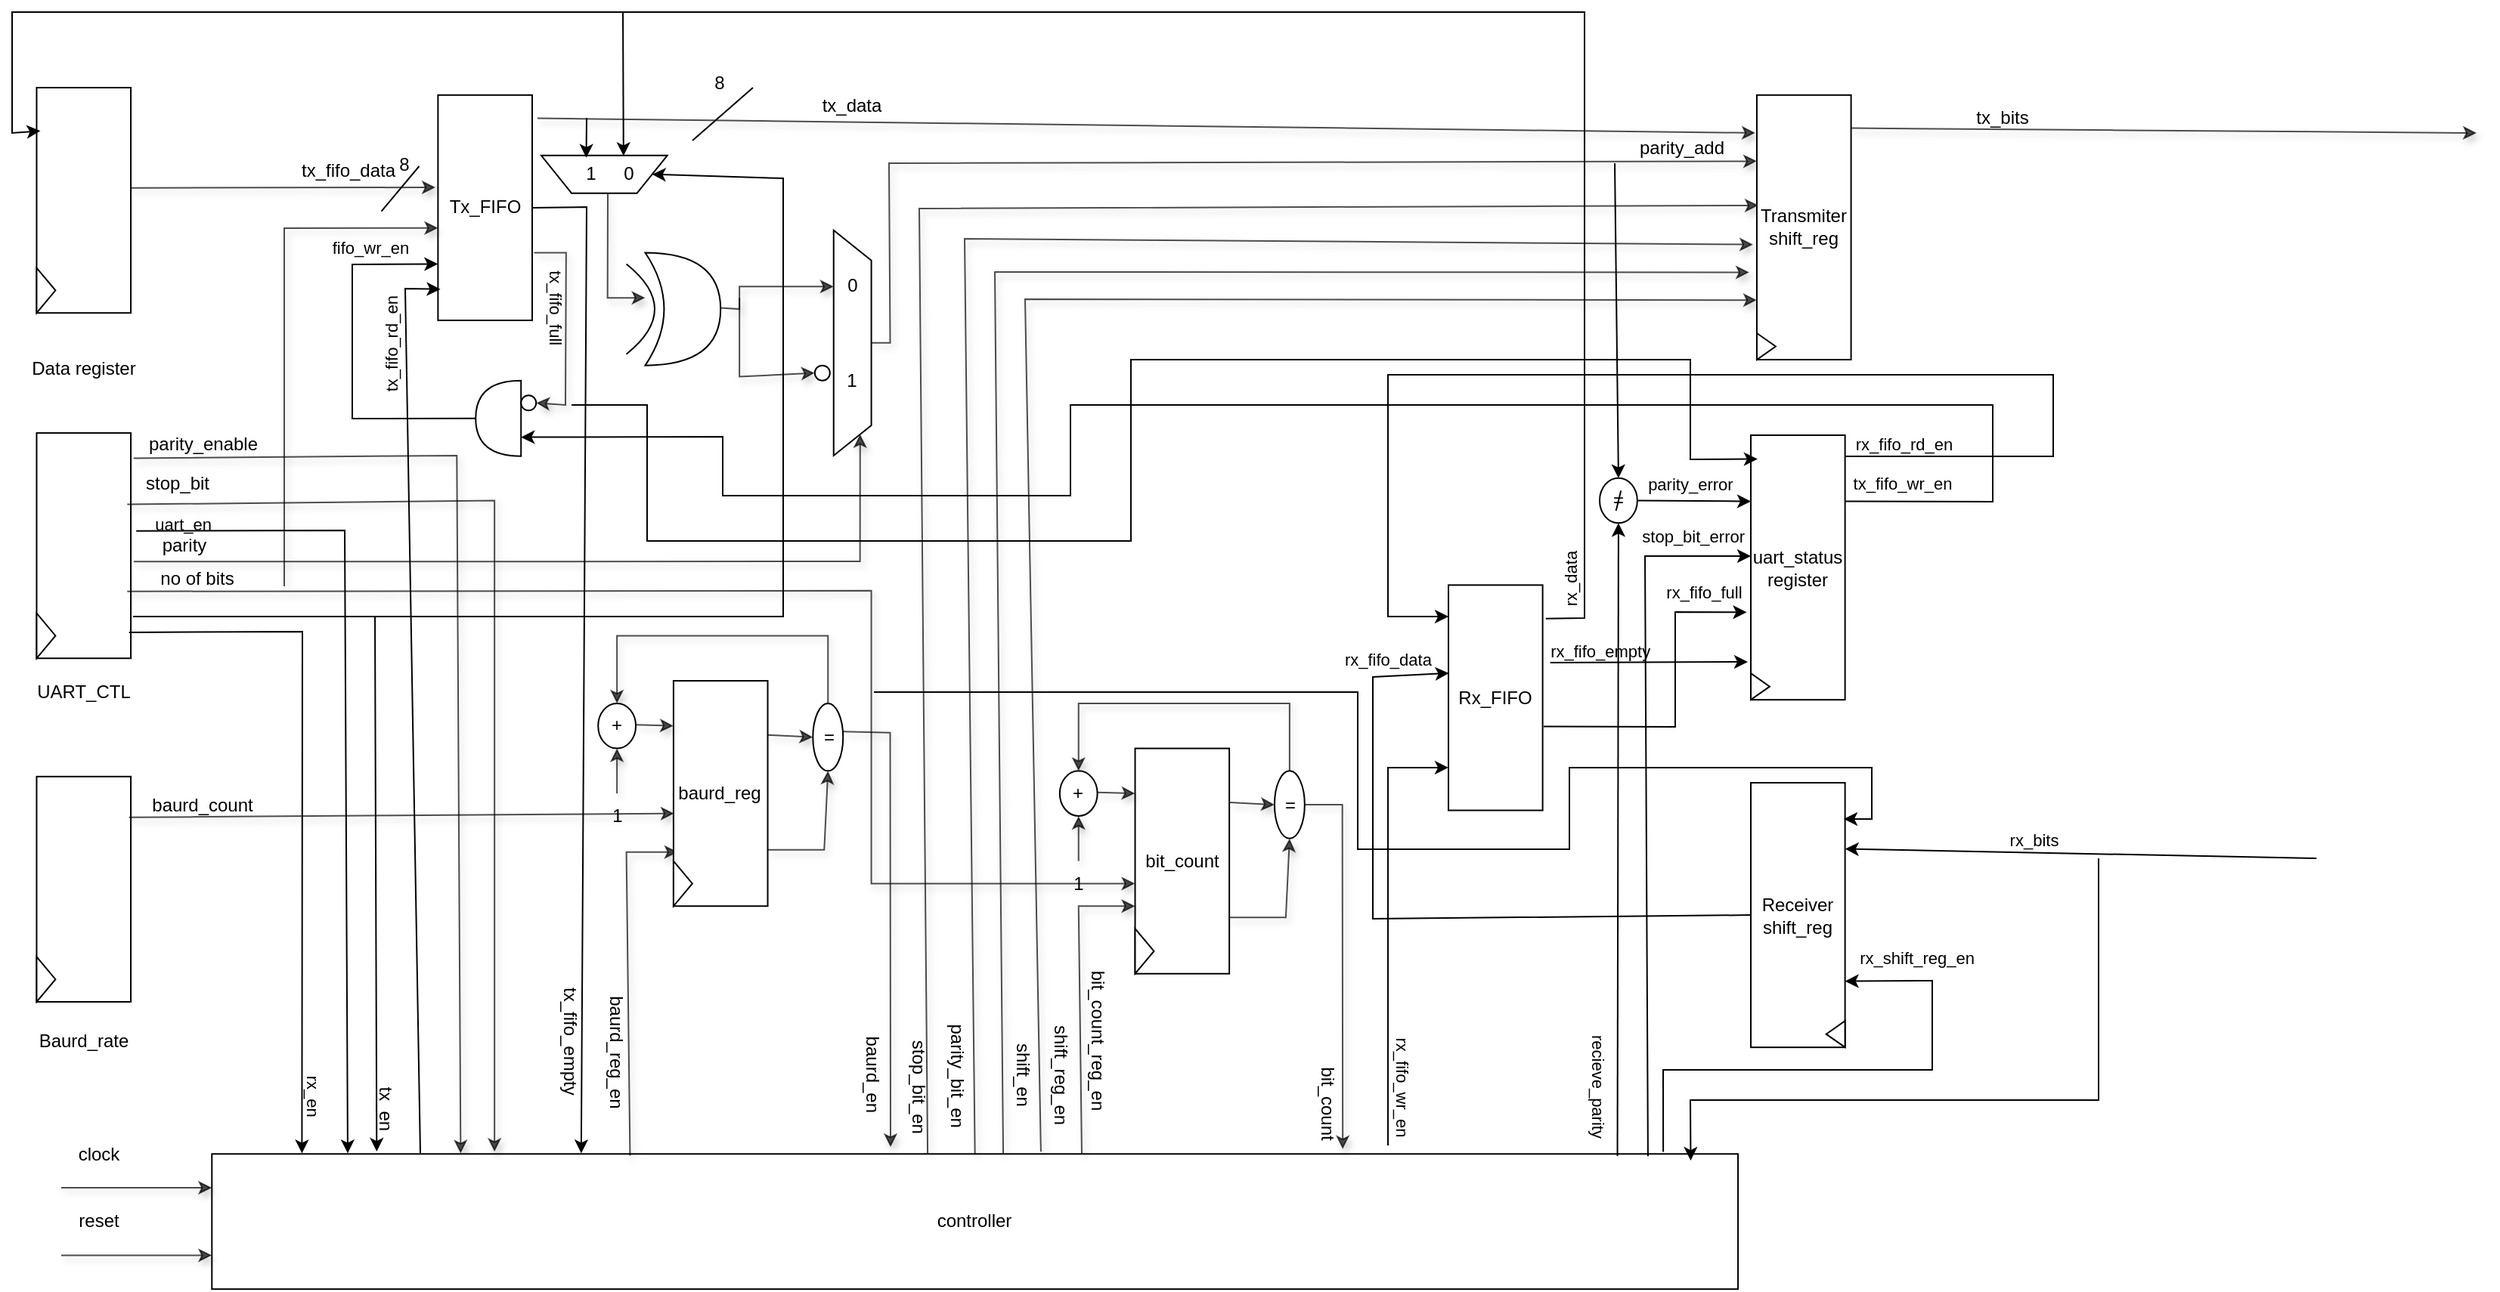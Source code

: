 <mxfile version="26.1.1">
  <diagram name="Page-1" id="SigXpB9CkeuJQZpBByPk">
    <mxGraphModel dx="587" dy="355" grid="1" gridSize="10" guides="1" tooltips="1" connect="1" arrows="1" fold="1" page="1" pageScale="1" pageWidth="850" pageHeight="1100" math="0" shadow="0">
      <root>
        <mxCell id="0" />
        <mxCell id="1" parent="0" />
        <mxCell id="o6b-7TuuPEHLtJqzvapH-3" value="" style="rounded=0;whiteSpace=wrap;html=1;direction=south;container=0;" vertex="1" parent="1">
          <mxGeometry x="26.232" y="318.545" width="62.307" height="149.091" as="geometry" />
        </mxCell>
        <mxCell id="o6b-7TuuPEHLtJqzvapH-4" value="" style="triangle;whiteSpace=wrap;html=1;container=0;" vertex="1" parent="1">
          <mxGeometry x="26.232" y="437.818" width="12.461" height="29.818" as="geometry" />
        </mxCell>
        <mxCell id="o6b-7TuuPEHLtJqzvapH-5" value="" style="rounded=0;whiteSpace=wrap;html=1;direction=south;container=0;" vertex="1" parent="1">
          <mxGeometry x="26.232" y="545.911" width="62.307" height="149.091" as="geometry" />
        </mxCell>
        <mxCell id="o6b-7TuuPEHLtJqzvapH-6" value="" style="triangle;whiteSpace=wrap;html=1;container=0;" vertex="1" parent="1">
          <mxGeometry x="26.232" y="665.184" width="12.461" height="29.818" as="geometry" />
        </mxCell>
        <mxCell id="o6b-7TuuPEHLtJqzvapH-7" value="Tx_FIFO" style="rounded=0;whiteSpace=wrap;html=1;direction=south;container=0;" vertex="1" parent="1">
          <mxGeometry x="291.687" y="94.909" width="62.307" height="149.091" as="geometry" />
        </mxCell>
        <mxCell id="o6b-7TuuPEHLtJqzvapH-9" value="" style="endArrow=classic;html=1;rounded=0;strokeWidth=1;startSize=6;opacity=70;jumpSize=1;strokeColor=default;shadow=1;exitX=0.445;exitY=0;exitDx=0;exitDy=0;exitPerimeter=0;" edge="1" parent="1" source="o6b-7TuuPEHLtJqzvapH-1">
          <mxGeometry width="50" height="50" relative="1" as="geometry">
            <mxPoint x="204.458" y="161.637" as="sourcePoint" />
            <mxPoint x="290" y="156" as="targetPoint" />
          </mxGeometry>
        </mxCell>
        <mxCell id="o6b-7TuuPEHLtJqzvapH-13" value="UART_CTL" style="text;html=1;align=center;verticalAlign=middle;whiteSpace=wrap;rounded=0;container=0;" vertex="1" parent="1">
          <mxGeometry x="20.001" y="467.641" width="74.768" height="44.727" as="geometry" />
        </mxCell>
        <mxCell id="o6b-7TuuPEHLtJqzvapH-14" value="Baurd_rate" style="text;html=1;align=center;verticalAlign=middle;whiteSpace=wrap;rounded=0;container=0;" vertex="1" parent="1">
          <mxGeometry x="20.0" y="698.731" width="74.768" height="44.727" as="geometry" />
        </mxCell>
        <mxCell id="o6b-7TuuPEHLtJqzvapH-15" value="" style="endArrow=classic;html=1;rounded=0;strokeWidth=1;startSize=6;opacity=70;jumpSize=1;strokeColor=default;shadow=1;exitX=0.112;exitY=-0.03;exitDx=0;exitDy=0;exitPerimeter=0;entryX=0.163;entryY=-0.004;entryDx=0;entryDy=0;entryPerimeter=0;" edge="1" parent="1" source="o6b-7TuuPEHLtJqzvapH-3" target="o6b-7TuuPEHLtJqzvapH-36">
          <mxGeometry width="50" height="50" relative="1" as="geometry">
            <mxPoint x="205.704" y="348.364" as="sourcePoint" />
            <mxPoint x="248.073" y="791.164" as="targetPoint" />
            <Array as="points">
              <mxPoint x="304.149" y="333.455" />
            </Array>
          </mxGeometry>
        </mxCell>
        <mxCell id="o6b-7TuuPEHLtJqzvapH-16" value="parity_enable" style="text;html=1;align=center;verticalAlign=middle;whiteSpace=wrap;rounded=0;container=0;" vertex="1" parent="1">
          <mxGeometry x="98.54" y="303.636" width="74.768" height="44.727" as="geometry" />
        </mxCell>
        <mxCell id="o6b-7TuuPEHLtJqzvapH-17" value="" style="endArrow=classic;html=1;rounded=0;strokeWidth=1;startSize=6;opacity=70;jumpSize=1;strokeColor=default;shadow=1;exitX=0.103;exitY=-0.056;exitDx=0;exitDy=0;exitPerimeter=0;" edge="1" parent="1" source="o6b-7TuuPEHLtJqzvapH-7">
          <mxGeometry width="50" height="50" relative="1" as="geometry">
            <mxPoint x="403.839" y="109.818" as="sourcePoint" />
            <mxPoint x="1163" y="120" as="targetPoint" />
          </mxGeometry>
        </mxCell>
        <mxCell id="o6b-7TuuPEHLtJqzvapH-18" value="" style="endArrow=classic;html=1;rounded=0;strokeWidth=1;startSize=6;opacity=70;jumpSize=1;strokeColor=default;shadow=1;" edge="1" parent="1">
          <mxGeometry width="50" height="50" relative="1" as="geometry">
            <mxPoint x="404" y="160" as="sourcePoint" />
            <mxPoint x="428.762" y="229.091" as="targetPoint" />
            <Array as="points">
              <mxPoint x="403.839" y="229.091" />
            </Array>
          </mxGeometry>
        </mxCell>
        <mxCell id="o6b-7TuuPEHLtJqzvapH-19" value="" style="endArrow=classic;html=1;rounded=0;strokeWidth=1;startSize=6;opacity=70;jumpSize=1;strokeColor=default;shadow=1;entryX=0.25;entryY=1;entryDx=0;entryDy=0;" edge="1" parent="1" target="o6b-7TuuPEHLtJqzvapH-10">
          <mxGeometry width="50" height="50" relative="1" as="geometry">
            <mxPoint x="578.297" y="258.909" as="sourcePoint" />
            <mxPoint x="1162.732" y="169.455" as="targetPoint" />
            <Array as="points">
              <mxPoint x="590.759" y="258.909" />
              <mxPoint x="590" y="140" />
            </Array>
          </mxGeometry>
        </mxCell>
        <mxCell id="o6b-7TuuPEHLtJqzvapH-20" value="" style="endArrow=classic;html=1;rounded=0;strokeWidth=1;startSize=6;opacity=70;jumpSize=1;strokeColor=default;shadow=1;entryX=1;entryY=0.25;entryDx=0;entryDy=0;exitX=0.571;exitY=-0.03;exitDx=0;exitDy=0;exitPerimeter=0;" edge="1" parent="1" source="o6b-7TuuPEHLtJqzvapH-3" target="o6b-7TuuPEHLtJqzvapH-98">
          <mxGeometry width="50" height="50" relative="1" as="geometry">
            <mxPoint x="204.458" y="378.182" as="sourcePoint" />
            <mxPoint x="241.842" y="378.182" as="targetPoint" />
            <Array as="points">
              <mxPoint x="570.82" y="403.527" />
            </Array>
          </mxGeometry>
        </mxCell>
        <mxCell id="o6b-7TuuPEHLtJqzvapH-35" value="" style="endArrow=classic;html=1;rounded=0;strokeWidth=1;startSize=6;opacity=70;jumpSize=1;strokeColor=default;shadow=1;entryX=0.42;entryY=-0.051;entryDx=0;entryDy=0;entryPerimeter=0;exitX=1;exitY=0.25;exitDx=0;exitDy=0;" edge="1" parent="1" source="o6b-7TuuPEHLtJqzvapH-27">
          <mxGeometry width="50" height="50" relative="1" as="geometry">
            <mxPoint x="590.759" y="519.818" as="sourcePoint" />
            <mxPoint x="591.008" y="791.074" as="targetPoint" />
            <Array as="points">
              <mxPoint x="590.759" y="516.836" />
            </Array>
          </mxGeometry>
        </mxCell>
        <mxCell id="o6b-7TuuPEHLtJqzvapH-36" value="" style="rounded=0;whiteSpace=wrap;html=1;container=0;" vertex="1" parent="1">
          <mxGeometry x="142.152" y="795.636" width="1009.365" height="89.455" as="geometry" />
        </mxCell>
        <UserObject label="controller" id="o6b-7TuuPEHLtJqzvapH-37">
          <mxCell style="text;html=1;align=center;verticalAlign=middle;whiteSpace=wrap;rounded=0;container=0;" vertex="1" parent="1">
            <mxGeometry x="609.45" y="818" width="74.768" height="44.727" as="geometry" />
          </mxCell>
        </UserObject>
        <mxCell id="o6b-7TuuPEHLtJqzvapH-53" value="" style="endArrow=classic;html=1;rounded=0;strokeWidth=1;startSize=6;opacity=70;jumpSize=1;strokeColor=default;shadow=1;exitX=0.703;exitY=0.038;exitDx=0;exitDy=0;exitPerimeter=0;" edge="1" parent="1" source="o6b-7TuuPEHLtJqzvapH-3">
          <mxGeometry width="50" height="50" relative="1" as="geometry">
            <mxPoint x="204.458" y="422.909" as="sourcePoint" />
            <mxPoint x="752.755" y="616.727" as="targetPoint" />
            <Array as="points">
              <mxPoint x="578.297" y="422.909" />
              <mxPoint x="578.297" y="616.727" />
              <mxPoint x="628.142" y="616.727" />
            </Array>
          </mxGeometry>
        </mxCell>
        <mxCell id="o6b-7TuuPEHLtJqzvapH-54" value="no of bits" style="text;html=1;align=center;verticalAlign=middle;whiteSpace=wrap;rounded=0;container=0;" vertex="1" parent="1">
          <mxGeometry x="94.768" y="408" width="74.768" height="14.909" as="geometry" />
        </mxCell>
        <mxCell id="o6b-7TuuPEHLtJqzvapH-55" value="" style="endArrow=classic;html=1;rounded=0;strokeWidth=1;startSize=6;opacity=70;jumpSize=1;strokeColor=default;shadow=1;entryX=0.741;entryY=-0.036;entryDx=0;entryDy=0;entryPerimeter=0;" edge="1" parent="1" target="o6b-7TuuPEHLtJqzvapH-36">
          <mxGeometry width="50" height="50" relative="1" as="geometry">
            <mxPoint x="864.907" y="564.545" as="sourcePoint" />
            <mxPoint x="902.291" y="564.545" as="targetPoint" />
            <Array as="points">
              <mxPoint x="889.83" y="564.545" />
            </Array>
          </mxGeometry>
        </mxCell>
        <mxCell id="o6b-7TuuPEHLtJqzvapH-56" value="" style="endArrow=classic;html=1;rounded=0;strokeWidth=1;startSize=6;opacity=70;jumpSize=1;strokeColor=default;shadow=1;entryX=0.775;entryY=1;entryDx=0;entryDy=0;entryPerimeter=0;" edge="1" parent="1" target="o6b-7TuuPEHLtJqzvapH-10">
          <mxGeometry width="50" height="50" relative="1" as="geometry">
            <mxPoint x="690.449" y="794.145" as="sourcePoint" />
            <mxPoint x="565.836" y="467.636" as="targetPoint" />
            <Array as="points">
              <mxPoint x="680" y="230" />
            </Array>
          </mxGeometry>
        </mxCell>
        <mxCell id="o6b-7TuuPEHLtJqzvapH-57" value="" style="endArrow=classic;html=1;rounded=0;strokeWidth=1;startSize=6;opacity=70;jumpSize=1;strokeColor=default;shadow=1;entryX=0.67;entryY=1.08;entryDx=0;entryDy=0;entryPerimeter=0;" edge="1" parent="1" target="o6b-7TuuPEHLtJqzvapH-10">
          <mxGeometry width="50" height="50" relative="1" as="geometry">
            <mxPoint x="665.526" y="795.636" as="sourcePoint" />
            <mxPoint x="1023.166" y="285.745" as="targetPoint" />
            <Array as="points">
              <mxPoint x="660" y="212" />
            </Array>
          </mxGeometry>
        </mxCell>
        <mxCell id="o6b-7TuuPEHLtJqzvapH-58" value="" style="endArrow=classic;html=1;rounded=0;strokeWidth=1;startSize=6;opacity=70;jumpSize=1;strokeColor=default;shadow=1;entryX=1;entryY=0.5;entryDx=0;entryDy=0;" edge="1" parent="1" target="o6b-7TuuPEHLtJqzvapH-132">
          <mxGeometry width="50" height="50" relative="1" as="geometry">
            <mxPoint x="355.24" y="199.273" as="sourcePoint" />
            <mxPoint x="653.065" y="795.636" as="targetPoint" />
            <Array as="points">
              <mxPoint x="376.424" y="199.273" />
              <mxPoint x="376" y="300" />
            </Array>
          </mxGeometry>
        </mxCell>
        <mxCell id="o6b-7TuuPEHLtJqzvapH-149" value="tx_fifo_full" style="edgeLabel;align=center;verticalAlign=middle;resizable=0;points=[];rotation=90;labelBackgroundColor=none;" vertex="1" connectable="0" parent="o6b-7TuuPEHLtJqzvapH-58">
          <mxGeometry x="0.224" y="2" relative="1" as="geometry">
            <mxPoint x="-8" y="-29" as="offset" />
          </mxGeometry>
        </mxCell>
        <mxCell id="o6b-7TuuPEHLtJqzvapH-59" value="" style="endArrow=classic;html=1;rounded=0;strokeWidth=1;startSize=6;opacity=70;jumpSize=1;strokeColor=default;shadow=1;exitX=0.125;exitY=0;exitDx=0;exitDy=0;exitPerimeter=0;" edge="1" parent="1" source="o6b-7TuuPEHLtJqzvapH-10">
          <mxGeometry width="50" height="50" relative="1" as="geometry">
            <mxPoint x="1089.211" y="124.727" as="sourcePoint" />
            <mxPoint x="1640" y="120" as="targetPoint" />
          </mxGeometry>
        </mxCell>
        <mxCell id="o6b-7TuuPEHLtJqzvapH-63" value="baurd_reg_en" style="text;html=1;align=center;verticalAlign=middle;whiteSpace=wrap;rounded=0;rotation=90;container=0;" vertex="1" parent="1">
          <mxGeometry x="353.994" y="706.182" width="112.152" height="44.727" as="geometry" />
        </mxCell>
        <mxCell id="o6b-7TuuPEHLtJqzvapH-64" value="baurd_count" style="text;html=1;align=center;verticalAlign=middle;whiteSpace=wrap;rounded=0;container=0;" vertex="1" parent="1">
          <mxGeometry x="104.77" y="557.091" width="62.307" height="14.909" as="geometry" />
        </mxCell>
        <mxCell id="o6b-7TuuPEHLtJqzvapH-65" value="baurd_en" style="text;html=1;align=center;verticalAlign=middle;whiteSpace=wrap;rounded=0;rotation=90;container=0;" vertex="1" parent="1">
          <mxGeometry x="528.452" y="721.091" width="99.69" height="44.727" as="geometry" />
        </mxCell>
        <mxCell id="o6b-7TuuPEHLtJqzvapH-67" value="tx_fifo_empty" style="text;html=1;align=center;verticalAlign=middle;whiteSpace=wrap;rounded=0;rotation=90;container=0;" vertex="1" parent="1">
          <mxGeometry x="329.07" y="698.737" width="99.69" height="44.727" as="geometry" />
        </mxCell>
        <mxCell id="o6b-7TuuPEHLtJqzvapH-68" value="shift_en" style="text;html=1;align=center;verticalAlign=middle;whiteSpace=wrap;rounded=0;rotation=90;container=0;" vertex="1" parent="1">
          <mxGeometry x="628.142" y="721.091" width="99.69" height="44.727" as="geometry" />
        </mxCell>
        <mxCell id="o6b-7TuuPEHLtJqzvapH-69" value="" style="endArrow=classic;html=1;rounded=0;strokeWidth=1;startSize=6;opacity=70;jumpSize=1;strokeColor=default;shadow=1;entryX=0.589;entryY=0.992;entryDx=0;entryDy=0;entryPerimeter=0;exitX=0.181;exitY=0.019;exitDx=0;exitDy=0;exitPerimeter=0;" edge="1" parent="1" target="o6b-7TuuPEHLtJqzvapH-22" source="o6b-7TuuPEHLtJqzvapH-5">
          <mxGeometry width="50" height="50" relative="1" as="geometry">
            <mxPoint x="206.95" y="572" as="sourcePoint" />
            <mxPoint x="341.533" y="572" as="targetPoint" />
          </mxGeometry>
        </mxCell>
        <mxCell id="o6b-7TuuPEHLtJqzvapH-70" value="shift_reg_en" style="text;html=1;align=center;verticalAlign=middle;whiteSpace=wrap;rounded=0;rotation=90;container=0;" vertex="1" parent="1">
          <mxGeometry x="653.065" y="721.091" width="99.69" height="44.727" as="geometry" />
        </mxCell>
        <mxCell id="o6b-7TuuPEHLtJqzvapH-71" value="bit_count_reg_en" style="text;html=1;align=center;verticalAlign=middle;whiteSpace=wrap;rounded=0;rotation=90;container=0;" vertex="1" parent="1">
          <mxGeometry x="684.218" y="698.727" width="87.229" height="44.727" as="geometry" />
        </mxCell>
        <mxCell id="o6b-7TuuPEHLtJqzvapH-72" value="bit_count" style="text;html=1;align=center;verticalAlign=middle;whiteSpace=wrap;rounded=0;rotation=90;container=0;" vertex="1" parent="1">
          <mxGeometry x="829.996" y="740.002" width="99.69" height="44.727" as="geometry" />
        </mxCell>
        <mxCell id="o6b-7TuuPEHLtJqzvapH-74" value="" style="endArrow=classic;html=1;rounded=0;strokeWidth=1;startSize=6;opacity=70;jumpSize=1;strokeColor=default;shadow=1;" edge="1" parent="1">
          <mxGeometry width="50" height="50" relative="1" as="geometry">
            <mxPoint x="42.461" y="818" as="sourcePoint" />
            <mxPoint x="142.152" y="818" as="targetPoint" />
          </mxGeometry>
        </mxCell>
        <mxCell id="o6b-7TuuPEHLtJqzvapH-75" value="clock" style="text;html=1;align=center;verticalAlign=middle;whiteSpace=wrap;rounded=0;container=0;" vertex="1" parent="1">
          <mxGeometry x="30" y="773.273" width="74.768" height="44.727" as="geometry" />
        </mxCell>
        <mxCell id="o6b-7TuuPEHLtJqzvapH-76" value="" style="endArrow=classic;html=1;rounded=0;strokeWidth=1;startSize=6;opacity=70;jumpSize=1;strokeColor=default;shadow=1;" edge="1" parent="1">
          <mxGeometry width="50" height="50" relative="1" as="geometry">
            <mxPoint x="42.461" y="862.727" as="sourcePoint" />
            <mxPoint x="142.152" y="862.727" as="targetPoint" />
          </mxGeometry>
        </mxCell>
        <mxCell id="o6b-7TuuPEHLtJqzvapH-77" value="reset" style="text;html=1;align=center;verticalAlign=middle;whiteSpace=wrap;rounded=0;container=0;" vertex="1" parent="1">
          <mxGeometry x="30" y="818" width="74.768" height="44.727" as="geometry" />
        </mxCell>
        <mxCell id="o6b-7TuuPEHLtJqzvapH-78" value="parity_add" style="text;html=1;align=center;verticalAlign=middle;whiteSpace=wrap;rounded=0;container=0;" vertex="1" parent="1">
          <mxGeometry x="1076.75" y="117.28" width="74.77" height="24.72" as="geometry" />
        </mxCell>
        <mxCell id="o6b-7TuuPEHLtJqzvapH-79" value="" style="endArrow=none;html=1;rounded=0;" edge="1" parent="1">
          <mxGeometry width="50" height="50" relative="1" as="geometry">
            <mxPoint x="460" y="125" as="sourcePoint" />
            <mxPoint x="500" y="90" as="targetPoint" />
          </mxGeometry>
        </mxCell>
        <mxCell id="o6b-7TuuPEHLtJqzvapH-80" value="8" style="text;html=1;align=center;verticalAlign=middle;whiteSpace=wrap;rounded=0;container=0;" vertex="1" parent="1">
          <mxGeometry x="472.376" y="80" width="12.461" height="14.909" as="geometry" />
        </mxCell>
        <mxCell id="o6b-7TuuPEHLtJqzvapH-81" value="tx_data" style="text;html=1;align=center;verticalAlign=middle;whiteSpace=wrap;rounded=0;container=0;" vertex="1" parent="1">
          <mxGeometry x="528.452" y="80" width="74.768" height="44.727" as="geometry" />
        </mxCell>
        <mxCell id="o6b-7TuuPEHLtJqzvapH-82" value="tx_fifo_data" style="text;html=1;align=center;verticalAlign=middle;whiteSpace=wrap;rounded=0;container=0;" vertex="1" parent="1">
          <mxGeometry x="214.428" y="129.999" width="37.384" height="29.818" as="geometry" />
        </mxCell>
        <mxCell id="o6b-7TuuPEHLtJqzvapH-83" value="" style="endArrow=none;html=1;rounded=0;" edge="1" parent="1">
          <mxGeometry width="50" height="50" relative="1" as="geometry">
            <mxPoint x="254.302" y="171.816" as="sourcePoint" />
            <mxPoint x="279.225" y="141.998" as="targetPoint" />
          </mxGeometry>
        </mxCell>
        <mxCell id="o6b-7TuuPEHLtJqzvapH-84" value="8" style="text;html=1;align=center;verticalAlign=middle;whiteSpace=wrap;rounded=0;container=0;" vertex="1" parent="1">
          <mxGeometry x="260.03" y="124.73" width="19.2" height="32.54" as="geometry" />
        </mxCell>
        <mxCell id="o6b-7TuuPEHLtJqzvapH-85" value="tx_bits" style="text;html=1;align=center;verticalAlign=middle;whiteSpace=wrap;rounded=0;container=0;" vertex="1" parent="1">
          <mxGeometry x="1288.591" y="102.368" width="74.768" height="14.909" as="geometry" />
        </mxCell>
        <mxCell id="o6b-7TuuPEHLtJqzvapH-87" value="parity" style="text;html=1;align=center;verticalAlign=middle;whiteSpace=wrap;rounded=0;container=0;" vertex="1" parent="1">
          <mxGeometry x="98.536" y="385.636" width="49.845" height="14.909" as="geometry" />
        </mxCell>
        <mxCell id="o6b-7TuuPEHLtJqzvapH-88" value="" style="endArrow=classic;html=1;rounded=0;strokeWidth=1;startSize=6;opacity=70;jumpSize=1;strokeColor=default;shadow=1;exitX=0.274;exitY=0.012;exitDx=0;exitDy=0;exitPerimeter=0;entryX=0.233;entryY=-0.198;entryDx=0;entryDy=0;entryPerimeter=0;" edge="1" parent="1" source="o6b-7TuuPEHLtJqzvapH-36" target="o6b-7TuuPEHLtJqzvapH-23">
          <mxGeometry width="50" height="50" relative="1" as="geometry">
            <mxPoint x="410.07" y="592.873" as="sourcePoint" />
            <mxPoint x="447.454" y="592.873" as="targetPoint" />
            <Array as="points">
              <mxPoint x="416.3" y="595.855" />
            </Array>
          </mxGeometry>
        </mxCell>
        <mxCell id="o6b-7TuuPEHLtJqzvapH-89" value="" style="endArrow=classic;html=1;rounded=0;strokeWidth=1;startSize=6;opacity=70;jumpSize=1;strokeColor=default;shadow=1;exitX=0.317;exitY=0.038;exitDx=0;exitDy=0;exitPerimeter=0;" edge="1" parent="1" source="o6b-7TuuPEHLtJqzvapH-3">
          <mxGeometry width="50" height="50" relative="1" as="geometry">
            <mxPoint x="204.458" y="363.273" as="sourcePoint" />
            <mxPoint x="329.071" y="794.145" as="targetPoint" />
            <Array as="points">
              <mxPoint x="329.071" y="363.273" />
            </Array>
          </mxGeometry>
        </mxCell>
        <mxCell id="o6b-7TuuPEHLtJqzvapH-90" value="stop_bit" style="text;html=1;align=center;verticalAlign=middle;whiteSpace=wrap;rounded=0;container=0;" vertex="1" parent="1">
          <mxGeometry x="98.54" y="333.45" width="41.46" height="36.55" as="geometry" />
        </mxCell>
        <mxCell id="o6b-7TuuPEHLtJqzvapH-102" value="" style="endArrow=classic;html=1;rounded=0;strokeWidth=1;startSize=6;opacity=70;jumpSize=1;strokeColor=default;shadow=1;" edge="1" parent="1">
          <mxGeometry width="50" height="50" relative="1" as="geometry">
            <mxPoint x="190" y="420" as="sourcePoint" />
            <mxPoint x="291.687" y="182.873" as="targetPoint" />
            <Array as="points">
              <mxPoint x="190" y="183" />
            </Array>
          </mxGeometry>
        </mxCell>
        <mxCell id="o6b-7TuuPEHLtJqzvapH-103" value="" style="endArrow=classic;html=1;rounded=0;strokeWidth=1;startSize=6;opacity=70;jumpSize=1;strokeColor=default;shadow=1;exitX=0.5;exitY=0;exitDx=0;exitDy=0;entryX=0.565;entryY=1.04;entryDx=0;entryDy=0;entryPerimeter=0;" edge="1" parent="1" source="o6b-7TuuPEHLtJqzvapH-36" target="o6b-7TuuPEHLtJqzvapH-10">
          <mxGeometry width="50" height="50" relative="1" as="geometry">
            <mxPoint x="690.449" y="199.273" as="sourcePoint" />
            <mxPoint x="727.833" y="232.073" as="targetPoint" />
            <Array as="points">
              <mxPoint x="640" y="190" />
            </Array>
          </mxGeometry>
        </mxCell>
        <mxCell id="o6b-7TuuPEHLtJqzvapH-104" value="" style="endArrow=classic;html=1;rounded=0;strokeWidth=1;startSize=6;opacity=70;jumpSize=1;strokeColor=default;shadow=1;exitX=0.469;exitY=-0.004;exitDx=0;exitDy=0;exitPerimeter=0;entryX=0.417;entryY=0.984;entryDx=0;entryDy=0;entryPerimeter=0;" edge="1" parent="1" source="o6b-7TuuPEHLtJqzvapH-36" target="o6b-7TuuPEHLtJqzvapH-10">
          <mxGeometry width="50" height="50" relative="1" as="geometry">
            <mxPoint x="690.449" y="199.273" as="sourcePoint" />
            <mxPoint x="1024.412" y="229.091" as="targetPoint" />
            <Array as="points">
              <mxPoint x="610" y="170" />
            </Array>
          </mxGeometry>
        </mxCell>
        <mxCell id="o6b-7TuuPEHLtJqzvapH-105" value="stop_bit_en" style="text;html=1;align=center;verticalAlign=middle;whiteSpace=wrap;rounded=0;rotation=90;container=0;" vertex="1" parent="1">
          <mxGeometry x="559.605" y="728.545" width="99.69" height="44.727" as="geometry" />
        </mxCell>
        <mxCell id="o6b-7TuuPEHLtJqzvapH-106" value="parity_bit_en" style="text;html=1;align=center;verticalAlign=middle;whiteSpace=wrap;rounded=0;rotation=90;container=0;" vertex="1" parent="1">
          <mxGeometry x="584.528" y="721.091" width="99.69" height="44.727" as="geometry" />
        </mxCell>
        <mxCell id="o6b-7TuuPEHLtJqzvapH-108" value="tx_en" style="text;html=1;align=center;verticalAlign=middle;whiteSpace=wrap;rounded=0;container=0;rotation=90;" vertex="1" parent="1">
          <mxGeometry x="220" y="743.463" width="74.768" height="44.727" as="geometry" />
        </mxCell>
        <mxCell id="o6b-7TuuPEHLtJqzvapH-22" value="baurd_reg" style="rounded=0;whiteSpace=wrap;html=1;direction=south;container=0;" vertex="1" parent="1">
          <mxGeometry x="447.454" y="482.545" width="62.307" height="149.091" as="geometry" />
        </mxCell>
        <mxCell id="o6b-7TuuPEHLtJqzvapH-23" value="" style="triangle;whiteSpace=wrap;html=1;container=0;" vertex="1" parent="1">
          <mxGeometry x="447.454" y="601.818" width="12.461" height="29.818" as="geometry" />
        </mxCell>
        <mxCell id="o6b-7TuuPEHLtJqzvapH-28" value="" style="endArrow=classic;html=1;rounded=0;strokeWidth=1;startSize=6;opacity=70;jumpSize=1;strokeColor=default;shadow=1;exitX=0.5;exitY=0;exitDx=0;exitDy=0;" edge="1" parent="1" source="o6b-7TuuPEHLtJqzvapH-26" target="o6b-7TuuPEHLtJqzvapH-29">
          <mxGeometry width="50" height="50" relative="1" as="geometry">
            <mxPoint x="590.759" y="482.545" as="sourcePoint" />
            <mxPoint x="397.608" y="512.364" as="targetPoint" />
            <Array as="points">
              <mxPoint x="549.636" y="452.727" />
              <mxPoint x="410.07" y="452.727" />
            </Array>
          </mxGeometry>
        </mxCell>
        <mxCell id="o6b-7TuuPEHLtJqzvapH-29" value="" style="ellipse;whiteSpace=wrap;html=1;container=0;" vertex="1" parent="1">
          <mxGeometry x="397.608" y="497.455" width="24.923" height="29.818" as="geometry" />
        </mxCell>
        <mxCell id="o6b-7TuuPEHLtJqzvapH-30" value="+" style="text;html=1;align=center;verticalAlign=middle;whiteSpace=wrap;rounded=0;container=0;" vertex="1" parent="1">
          <mxGeometry x="403.839" y="501.182" width="12.461" height="22.364" as="geometry" />
        </mxCell>
        <mxCell id="o6b-7TuuPEHLtJqzvapH-31" value="" style="endArrow=classic;html=1;rounded=0;strokeWidth=1;startSize=6;opacity=70;jumpSize=1;strokeColor=default;shadow=1;entryX=0.5;entryY=1;entryDx=0;entryDy=0;" edge="1" parent="1" target="o6b-7TuuPEHLtJqzvapH-29">
          <mxGeometry width="50" height="50" relative="1" as="geometry">
            <mxPoint x="410.07" y="557.091" as="sourcePoint" />
            <mxPoint x="385.147" y="467.636" as="targetPoint" />
          </mxGeometry>
        </mxCell>
        <mxCell id="o6b-7TuuPEHLtJqzvapH-32" value="1" style="text;html=1;align=center;verticalAlign=middle;whiteSpace=wrap;rounded=0;container=0;" vertex="1" parent="1">
          <mxGeometry x="397.608" y="564.545" width="24.923" height="14.909" as="geometry" />
        </mxCell>
        <mxCell id="o6b-7TuuPEHLtJqzvapH-33" value="" style="endArrow=classic;html=1;rounded=0;strokeWidth=1;startSize=6;opacity=70;jumpSize=1;strokeColor=default;shadow=1;" edge="1" parent="1">
          <mxGeometry width="50" height="50" relative="1" as="geometry">
            <mxPoint x="422.531" y="511.618" as="sourcePoint" />
            <mxPoint x="447.454" y="512.364" as="targetPoint" />
          </mxGeometry>
        </mxCell>
        <mxCell id="o6b-7TuuPEHLtJqzvapH-34" value="" style="endArrow=classic;html=1;rounded=0;strokeWidth=1;startSize=6;opacity=70;jumpSize=1;strokeColor=default;shadow=1;entryX=0.5;entryY=1;entryDx=0;entryDy=0;exitX=0.75;exitY=0;exitDx=0;exitDy=0;" edge="1" parent="1" source="o6b-7TuuPEHLtJqzvapH-22" target="o6b-7TuuPEHLtJqzvapH-26">
          <mxGeometry width="50" height="50" relative="1" as="geometry">
            <mxPoint x="522.221" y="586.909" as="sourcePoint" />
            <mxPoint x="347.763" y="594.364" as="targetPoint" />
            <Array as="points">
              <mxPoint x="547.144" y="594.364" />
            </Array>
          </mxGeometry>
        </mxCell>
        <mxCell id="o6b-7TuuPEHLtJqzvapH-25" value="" style="endArrow=classic;html=1;rounded=0;strokeWidth=1;startSize=6;opacity=70;jumpSize=1;strokeColor=default;shadow=1;entryX=0;entryY=0.5;entryDx=0;entryDy=0;" edge="1" parent="1" target="o6b-7TuuPEHLtJqzvapH-26">
          <mxGeometry width="50" height="50" relative="1" as="geometry">
            <mxPoint x="509.76" y="518.327" as="sourcePoint" />
            <mxPoint x="534.683" y="518.327" as="targetPoint" />
          </mxGeometry>
        </mxCell>
        <mxCell id="o6b-7TuuPEHLtJqzvapH-26" value="" style="ellipse;whiteSpace=wrap;html=1;container=0;" vertex="1" parent="1">
          <mxGeometry x="539.667" y="497.455" width="19.938" height="44.727" as="geometry" />
        </mxCell>
        <mxCell id="o6b-7TuuPEHLtJqzvapH-27" value="=" style="text;html=1;align=center;verticalAlign=middle;whiteSpace=wrap;rounded=0;container=0;" vertex="1" parent="1">
          <mxGeometry x="542.159" y="512.364" width="17.446" height="14.909" as="geometry" />
        </mxCell>
        <mxCell id="o6b-7TuuPEHLtJqzvapH-39" value="bit_count" style="rounded=0;whiteSpace=wrap;html=1;direction=south;container=0;" vertex="1" parent="1">
          <mxGeometry x="752.755" y="527.273" width="62.307" height="149.091" as="geometry" />
        </mxCell>
        <mxCell id="o6b-7TuuPEHLtJqzvapH-40" value="" style="triangle;whiteSpace=wrap;html=1;container=0;" vertex="1" parent="1">
          <mxGeometry x="752.755" y="646.545" width="12.461" height="29.818" as="geometry" />
        </mxCell>
        <mxCell id="o6b-7TuuPEHLtJqzvapH-45" value="" style="endArrow=classic;html=1;rounded=0;strokeWidth=1;startSize=6;opacity=70;jumpSize=1;strokeColor=default;shadow=1;exitX=0.5;exitY=0;exitDx=0;exitDy=0;" edge="1" parent="1" source="o6b-7TuuPEHLtJqzvapH-43" target="o6b-7TuuPEHLtJqzvapH-46">
          <mxGeometry width="50" height="50" relative="1" as="geometry">
            <mxPoint x="896.06" y="527.273" as="sourcePoint" />
            <mxPoint x="702.91" y="557.091" as="targetPoint" />
            <Array as="points">
              <mxPoint x="854.938" y="497.455" />
              <mxPoint x="715.372" y="497.455" />
            </Array>
          </mxGeometry>
        </mxCell>
        <mxCell id="o6b-7TuuPEHLtJqzvapH-46" value="" style="ellipse;whiteSpace=wrap;html=1;container=0;" vertex="1" parent="1">
          <mxGeometry x="702.91" y="542.182" width="24.923" height="29.818" as="geometry" />
        </mxCell>
        <mxCell id="o6b-7TuuPEHLtJqzvapH-47" value="+" style="text;html=1;align=center;verticalAlign=middle;whiteSpace=wrap;rounded=0;container=0;" vertex="1" parent="1">
          <mxGeometry x="709.141" y="545.909" width="12.461" height="22.364" as="geometry" />
        </mxCell>
        <mxCell id="o6b-7TuuPEHLtJqzvapH-48" value="" style="endArrow=classic;html=1;rounded=0;strokeWidth=1;startSize=6;opacity=70;jumpSize=1;strokeColor=default;shadow=1;entryX=0.5;entryY=1;entryDx=0;entryDy=0;" edge="1" parent="1" target="o6b-7TuuPEHLtJqzvapH-46">
          <mxGeometry width="50" height="50" relative="1" as="geometry">
            <mxPoint x="715.372" y="601.818" as="sourcePoint" />
            <mxPoint x="690.449" y="512.364" as="targetPoint" />
          </mxGeometry>
        </mxCell>
        <mxCell id="o6b-7TuuPEHLtJqzvapH-49" value="1" style="text;html=1;align=center;verticalAlign=middle;whiteSpace=wrap;rounded=0;container=0;" vertex="1" parent="1">
          <mxGeometry x="702.91" y="609.273" width="24.923" height="14.909" as="geometry" />
        </mxCell>
        <mxCell id="o6b-7TuuPEHLtJqzvapH-50" value="" style="endArrow=classic;html=1;rounded=0;strokeWidth=1;startSize=6;opacity=70;jumpSize=1;strokeColor=default;shadow=1;" edge="1" parent="1">
          <mxGeometry width="50" height="50" relative="1" as="geometry">
            <mxPoint x="727.833" y="556.345" as="sourcePoint" />
            <mxPoint x="752.755" y="557.091" as="targetPoint" />
          </mxGeometry>
        </mxCell>
        <mxCell id="o6b-7TuuPEHLtJqzvapH-51" value="" style="endArrow=classic;html=1;rounded=0;strokeWidth=1;startSize=6;opacity=70;jumpSize=1;strokeColor=default;shadow=1;exitX=0.57;exitY=-0.004;exitDx=0;exitDy=0;exitPerimeter=0;" edge="1" parent="1" source="o6b-7TuuPEHLtJqzvapH-36">
          <mxGeometry width="50" height="50" relative="1" as="geometry">
            <mxPoint x="721.602" y="631.636" as="sourcePoint" />
            <mxPoint x="752.755" y="631.636" as="targetPoint" />
            <Array as="points">
              <mxPoint x="715.372" y="631.636" />
            </Array>
          </mxGeometry>
        </mxCell>
        <mxCell id="o6b-7TuuPEHLtJqzvapH-52" value="" style="endArrow=classic;html=1;rounded=0;strokeWidth=1;startSize=6;opacity=70;jumpSize=1;strokeColor=default;shadow=1;entryX=0.5;entryY=1;entryDx=0;entryDy=0;exitX=0.75;exitY=0;exitDx=0;exitDy=0;" edge="1" parent="1">
          <mxGeometry width="50" height="50" relative="1" as="geometry">
            <mxPoint x="815.062" y="639.091" as="sourcePoint" />
            <mxPoint x="854.938" y="586.909" as="targetPoint" />
            <Array as="points">
              <mxPoint x="852.446" y="639.091" />
            </Array>
          </mxGeometry>
        </mxCell>
        <mxCell id="o6b-7TuuPEHLtJqzvapH-42" value="" style="endArrow=classic;html=1;rounded=0;strokeWidth=1;startSize=6;opacity=70;jumpSize=1;strokeColor=default;shadow=1;entryX=0;entryY=0.5;entryDx=0;entryDy=0;" edge="1" parent="1" target="o6b-7TuuPEHLtJqzvapH-43">
          <mxGeometry width="50" height="50" relative="1" as="geometry">
            <mxPoint x="815.062" y="563.055" as="sourcePoint" />
            <mxPoint x="839.985" y="563.055" as="targetPoint" />
          </mxGeometry>
        </mxCell>
        <mxCell id="o6b-7TuuPEHLtJqzvapH-43" value="" style="ellipse;whiteSpace=wrap;html=1;container=0;" vertex="1" parent="1">
          <mxGeometry x="844.969" y="542.182" width="19.938" height="44.727" as="geometry" />
        </mxCell>
        <mxCell id="o6b-7TuuPEHLtJqzvapH-44" value="=" style="text;html=1;align=center;verticalAlign=middle;whiteSpace=wrap;rounded=0;container=0;" vertex="1" parent="1">
          <mxGeometry x="847.461" y="557.091" width="17.446" height="14.909" as="geometry" />
        </mxCell>
        <mxCell id="o6b-7TuuPEHLtJqzvapH-92" value="" style="shape=xor;whiteSpace=wrap;html=1;container=0;" vertex="1" parent="1">
          <mxGeometry x="428.762" y="199.273" width="49.845" height="74.545" as="geometry" />
        </mxCell>
        <mxCell id="o6b-7TuuPEHLtJqzvapH-93" value="" style="endArrow=none;html=1;rounded=0;curved=1;" edge="1" parent="1">
          <mxGeometry width="50" height="50" relative="1" as="geometry">
            <mxPoint x="416.3" y="266.364" as="sourcePoint" />
            <mxPoint x="416.3" y="206.727" as="targetPoint" />
            <Array as="points">
              <mxPoint x="453.684" y="236.545" />
            </Array>
          </mxGeometry>
        </mxCell>
        <mxCell id="o6b-7TuuPEHLtJqzvapH-94" value="" style="endArrow=classic;html=1;rounded=0;strokeWidth=1;startSize=6;opacity=70;jumpSize=1;strokeColor=default;shadow=1;entryX=0.25;entryY=1;entryDx=0;entryDy=0;" edge="1" parent="1" target="o6b-7TuuPEHLtJqzvapH-98">
          <mxGeometry width="50" height="50" relative="1" as="geometry">
            <mxPoint x="478.607" y="235.8" as="sourcePoint" />
            <mxPoint x="549.636" y="214.182" as="targetPoint" />
            <Array as="points">
              <mxPoint x="491.068" y="236.545" />
              <mxPoint x="491.068" y="221.636" />
            </Array>
          </mxGeometry>
        </mxCell>
        <mxCell id="o6b-7TuuPEHLtJqzvapH-95" value="" style="endArrow=classic;html=1;rounded=0;strokeWidth=1;startSize=6;opacity=70;jumpSize=1;strokeColor=default;shadow=1;entryX=0;entryY=0.5;entryDx=0;entryDy=0;" edge="1" parent="1" target="o6b-7TuuPEHLtJqzvapH-101">
          <mxGeometry width="50" height="50" relative="1" as="geometry">
            <mxPoint x="491.068" y="229.091" as="sourcePoint" />
            <mxPoint x="528.452" y="288.727" as="targetPoint" />
            <Array as="points">
              <mxPoint x="491.068" y="281.273" />
            </Array>
          </mxGeometry>
        </mxCell>
        <mxCell id="o6b-7TuuPEHLtJqzvapH-101" value="" style="ellipse;whiteSpace=wrap;html=1;aspect=fixed;container=0;" vertex="1" parent="1">
          <mxGeometry x="540.913" y="273.818" width="10" height="10" as="geometry" />
        </mxCell>
        <mxCell id="o6b-7TuuPEHLtJqzvapH-98" value="" style="shape=trapezoid;perimeter=trapezoidPerimeter;whiteSpace=wrap;html=1;fixedSize=1;direction=south;container=0;" vertex="1" parent="1">
          <mxGeometry x="553.375" y="184.364" width="24.923" height="149.091" as="geometry" />
        </mxCell>
        <mxCell id="o6b-7TuuPEHLtJqzvapH-99" value="1" style="text;html=1;align=center;verticalAlign=middle;whiteSpace=wrap;rounded=0;container=0;" vertex="1" parent="1">
          <mxGeometry x="553.375" y="273.82" width="24.923" height="21.299" as="geometry" />
        </mxCell>
        <mxCell id="o6b-7TuuPEHLtJqzvapH-100" value="0" style="text;html=1;align=center;verticalAlign=middle;whiteSpace=wrap;rounded=0;container=0;" vertex="1" parent="1">
          <mxGeometry x="559.605" y="199.273" width="12.461" height="42.597" as="geometry" />
        </mxCell>
        <mxCell id="o6b-7TuuPEHLtJqzvapH-110" value="" style="group" vertex="1" connectable="0" parent="1">
          <mxGeometry x="1163.98" y="94.91" width="62.31" height="175.09" as="geometry" />
        </mxCell>
        <mxCell id="o6b-7TuuPEHLtJqzvapH-10" value="Transmiter&lt;br&gt;shift_reg" style="rounded=0;whiteSpace=wrap;html=1;direction=south;container=0;" vertex="1" parent="o6b-7TuuPEHLtJqzvapH-110">
          <mxGeometry width="62.31" height="175.09" as="geometry" />
        </mxCell>
        <mxCell id="o6b-7TuuPEHLtJqzvapH-11" value="" style="triangle;whiteSpace=wrap;html=1;container=0;" vertex="1" parent="o6b-7TuuPEHLtJqzvapH-110">
          <mxGeometry y="157.581" width="12.462" height="17.509" as="geometry" />
        </mxCell>
        <mxCell id="o6b-7TuuPEHLtJqzvapH-111" value="" style="group" vertex="1" connectable="0" parent="1">
          <mxGeometry x="1160" y="320" width="62.31" height="175.09" as="geometry" />
        </mxCell>
        <mxCell id="o6b-7TuuPEHLtJqzvapH-112" value="uart_status&lt;br&gt;register" style="rounded=0;whiteSpace=wrap;html=1;direction=south;container=0;" vertex="1" parent="o6b-7TuuPEHLtJqzvapH-111">
          <mxGeometry width="62.31" height="175.09" as="geometry" />
        </mxCell>
        <mxCell id="o6b-7TuuPEHLtJqzvapH-113" value="" style="triangle;whiteSpace=wrap;html=1;container=0;" vertex="1" parent="o6b-7TuuPEHLtJqzvapH-111">
          <mxGeometry y="157.581" width="12.462" height="17.509" as="geometry" />
        </mxCell>
        <mxCell id="o6b-7TuuPEHLtJqzvapH-114" value="" style="group" vertex="1" connectable="0" parent="1">
          <mxGeometry x="1160" y="550" width="62.31" height="175.09" as="geometry" />
        </mxCell>
        <mxCell id="o6b-7TuuPEHLtJqzvapH-115" value="Receiver&lt;br&gt;shift_reg" style="rounded=0;whiteSpace=wrap;html=1;direction=south;container=0;" vertex="1" parent="o6b-7TuuPEHLtJqzvapH-114">
          <mxGeometry width="62.31" height="175.09" as="geometry" />
        </mxCell>
        <mxCell id="o6b-7TuuPEHLtJqzvapH-116" value="" style="triangle;whiteSpace=wrap;html=1;container=0;direction=west;" vertex="1" parent="o6b-7TuuPEHLtJqzvapH-114">
          <mxGeometry x="49.85" y="157.581" width="12.462" height="17.509" as="geometry" />
        </mxCell>
        <mxCell id="o6b-7TuuPEHLtJqzvapH-119" value="" style="endArrow=classic;html=1;rounded=0;entryX=0.25;entryY=0;entryDx=0;entryDy=0;" edge="1" parent="1" target="o6b-7TuuPEHLtJqzvapH-115">
          <mxGeometry width="50" height="50" relative="1" as="geometry">
            <mxPoint x="1534.118" y="600" as="sourcePoint" />
            <mxPoint x="950" y="400" as="targetPoint" />
          </mxGeometry>
        </mxCell>
        <mxCell id="o6b-7TuuPEHLtJqzvapH-120" value="rx_bits" style="edgeLabel;html=1;align=center;verticalAlign=middle;resizable=0;points=[];" vertex="1" connectable="0" parent="o6b-7TuuPEHLtJqzvapH-119">
          <mxGeometry x="0.198" relative="1" as="geometry">
            <mxPoint y="-9" as="offset" />
          </mxGeometry>
        </mxCell>
        <mxCell id="o6b-7TuuPEHLtJqzvapH-121" value="" style="group" vertex="1" connectable="0" parent="1">
          <mxGeometry x="20.001" y="89.999" width="74.768" height="208.727" as="geometry" />
        </mxCell>
        <mxCell id="o6b-7TuuPEHLtJqzvapH-1" value="" style="rounded=0;whiteSpace=wrap;html=1;direction=south;container=0;" vertex="1" parent="o6b-7TuuPEHLtJqzvapH-121">
          <mxGeometry x="6.231" width="62.307" height="149.091" as="geometry" />
        </mxCell>
        <mxCell id="o6b-7TuuPEHLtJqzvapH-2" value="" style="triangle;whiteSpace=wrap;html=1;container=0;" vertex="1" parent="o6b-7TuuPEHLtJqzvapH-121">
          <mxGeometry x="6.231" y="119.273" width="12.461" height="29.818" as="geometry" />
        </mxCell>
        <mxCell id="o6b-7TuuPEHLtJqzvapH-12" value="Data register" style="text;html=1;align=center;verticalAlign=middle;whiteSpace=wrap;rounded=0;container=0;" vertex="1" parent="o6b-7TuuPEHLtJqzvapH-121">
          <mxGeometry y="164.0" width="74.768" height="44.727" as="geometry" />
        </mxCell>
        <mxCell id="o6b-7TuuPEHLtJqzvapH-126" value="" style="endArrow=classic;html=1;rounded=0;entryX=0.75;entryY=1;entryDx=0;entryDy=0;exitX=1;exitY=0.5;exitDx=0;exitDy=0;exitPerimeter=0;" edge="1" parent="1" source="o6b-7TuuPEHLtJqzvapH-129" target="o6b-7TuuPEHLtJqzvapH-7">
          <mxGeometry width="50" height="50" relative="1" as="geometry">
            <mxPoint x="240" y="207" as="sourcePoint" />
            <mxPoint x="110" y="300" as="targetPoint" />
            <Array as="points">
              <mxPoint x="235" y="309" />
              <mxPoint x="235" y="207" />
            </Array>
          </mxGeometry>
        </mxCell>
        <mxCell id="o6b-7TuuPEHLtJqzvapH-131" value="fifo_wr_en" style="edgeLabel;align=center;verticalAlign=middle;resizable=0;points=[];labelBackgroundColor=none;" vertex="1" connectable="0" parent="o6b-7TuuPEHLtJqzvapH-126">
          <mxGeometry x="0.212" y="-1" relative="1" as="geometry">
            <mxPoint x="11" y="-50" as="offset" />
          </mxGeometry>
        </mxCell>
        <mxCell id="o6b-7TuuPEHLtJqzvapH-128" value="" style="endArrow=classic;html=1;rounded=0;exitX=0.435;exitY=-0.057;exitDx=0;exitDy=0;exitPerimeter=0;entryX=0.089;entryY=-0.005;entryDx=0;entryDy=0;entryPerimeter=0;" edge="1" parent="1" source="o6b-7TuuPEHLtJqzvapH-3" target="o6b-7TuuPEHLtJqzvapH-36">
          <mxGeometry width="50" height="50" relative="1" as="geometry">
            <mxPoint x="60" y="350" as="sourcePoint" />
            <mxPoint x="220" y="270" as="targetPoint" />
            <Array as="points">
              <mxPoint x="230" y="383" />
            </Array>
          </mxGeometry>
        </mxCell>
        <mxCell id="o6b-7TuuPEHLtJqzvapH-130" value="uart_en" style="edgeLabel;align=center;verticalAlign=middle;resizable=0;points=[];labelBackgroundColor=none;" vertex="1" connectable="0" parent="o6b-7TuuPEHLtJqzvapH-128">
          <mxGeometry x="-0.531" relative="1" as="geometry">
            <mxPoint x="-98" y="-5" as="offset" />
          </mxGeometry>
        </mxCell>
        <mxCell id="o6b-7TuuPEHLtJqzvapH-129" value="" style="shape=or;whiteSpace=wrap;html=1;direction=west;" vertex="1" parent="1">
          <mxGeometry x="316.61" y="283.82" width="30" height="50" as="geometry" />
        </mxCell>
        <mxCell id="o6b-7TuuPEHLtJqzvapH-132" value="" style="ellipse;whiteSpace=wrap;html=1;aspect=fixed;container=0;" vertex="1" parent="1">
          <mxGeometry x="346.613" y="293.638" width="10" height="10" as="geometry" />
        </mxCell>
        <mxCell id="o6b-7TuuPEHLtJqzvapH-133" value="" style="endArrow=classic;html=1;rounded=0;entryX=0.108;entryY=-0.018;entryDx=0;entryDy=0;entryPerimeter=0;exitX=0.815;exitY=-0.023;exitDx=0;exitDy=0;exitPerimeter=0;" edge="1" parent="1" source="o6b-7TuuPEHLtJqzvapH-3" target="o6b-7TuuPEHLtJqzvapH-36">
          <mxGeometry width="50" height="50" relative="1" as="geometry">
            <mxPoint x="42.461" y="885.091" as="sourcePoint" />
            <mxPoint x="142" y="885" as="targetPoint" />
            <Array as="points">
              <mxPoint x="250" y="440" />
            </Array>
          </mxGeometry>
        </mxCell>
        <mxCell id="o6b-7TuuPEHLtJqzvapH-134" value="" style="endArrow=classic;html=1;rounded=0;exitX=0.885;exitY=0.019;exitDx=0;exitDy=0;exitPerimeter=0;entryX=0.059;entryY=-0.005;entryDx=0;entryDy=0;entryPerimeter=0;" edge="1" parent="1" source="o6b-7TuuPEHLtJqzvapH-3" target="o6b-7TuuPEHLtJqzvapH-36">
          <mxGeometry width="50" height="50" relative="1" as="geometry">
            <mxPoint x="60" y="710" as="sourcePoint" />
            <mxPoint x="110" y="660" as="targetPoint" />
            <Array as="points">
              <mxPoint x="202" y="450" />
            </Array>
          </mxGeometry>
        </mxCell>
        <mxCell id="o6b-7TuuPEHLtJqzvapH-135" value="rx_en" style="edgeLabel;align=center;verticalAlign=middle;resizable=0;points=[];rotation=90;labelBackgroundColor=none;" vertex="1" connectable="0" parent="o6b-7TuuPEHLtJqzvapH-134">
          <mxGeometry x="0.836" y="2" relative="1" as="geometry">
            <mxPoint x="6" as="offset" />
          </mxGeometry>
        </mxCell>
        <mxCell id="o6b-7TuuPEHLtJqzvapH-137" value="" style="endArrow=classic;html=1;rounded=0;entryX=0;entryY=0.25;entryDx=0;entryDy=0;entryPerimeter=0;exitX=0.25;exitY=0;exitDx=0;exitDy=0;" edge="1" parent="1" source="o6b-7TuuPEHLtJqzvapH-112" target="o6b-7TuuPEHLtJqzvapH-129">
          <mxGeometry width="50" height="50" relative="1" as="geometry">
            <mxPoint x="300" y="470" as="sourcePoint" />
            <mxPoint x="350" y="420" as="targetPoint" />
            <Array as="points">
              <mxPoint x="1320" y="364" />
              <mxPoint x="1320" y="300" />
              <mxPoint x="710" y="300" />
              <mxPoint x="710" y="360" />
              <mxPoint x="480" y="360" />
              <mxPoint x="480" y="321" />
            </Array>
          </mxGeometry>
        </mxCell>
        <mxCell id="o6b-7TuuPEHLtJqzvapH-138" value="tx_fifo_wr_en" style="edgeLabel;html=1;align=center;verticalAlign=middle;resizable=0;points=[];" vertex="1" connectable="0" parent="o6b-7TuuPEHLtJqzvapH-137">
          <mxGeometry x="-0.931" y="-1" relative="1" as="geometry">
            <mxPoint x="-5" y="-13" as="offset" />
          </mxGeometry>
        </mxCell>
        <mxCell id="o6b-7TuuPEHLtJqzvapH-139" value="Rx_FIFO" style="rounded=0;whiteSpace=wrap;html=1;direction=south;container=0;" vertex="1" parent="1">
          <mxGeometry x="959.997" y="419.179" width="62.307" height="149.091" as="geometry" />
        </mxCell>
        <mxCell id="o6b-7TuuPEHLtJqzvapH-140" value="" style="endArrow=classic;html=1;rounded=0;exitX=0.344;exitY=-0.081;exitDx=0;exitDy=0;exitPerimeter=0;" edge="1" parent="1" source="o6b-7TuuPEHLtJqzvapH-139">
          <mxGeometry width="50" height="50" relative="1" as="geometry">
            <mxPoint x="740" y="430" as="sourcePoint" />
            <mxPoint x="1158" y="470" as="targetPoint" />
          </mxGeometry>
        </mxCell>
        <mxCell id="o6b-7TuuPEHLtJqzvapH-141" value="rx_fifo_empty" style="edgeLabel;align=center;verticalAlign=middle;resizable=0;points=[];labelBackgroundColor=none;" vertex="1" connectable="0" parent="o6b-7TuuPEHLtJqzvapH-140">
          <mxGeometry x="0.334" y="1" relative="1" as="geometry">
            <mxPoint x="-54" y="-7" as="offset" />
          </mxGeometry>
        </mxCell>
        <mxCell id="o6b-7TuuPEHLtJqzvapH-142" value="" style="endArrow=classic;html=1;rounded=0;entryX=0.862;entryY=0.975;entryDx=0;entryDy=0;entryPerimeter=0;" edge="1" parent="1" target="o6b-7TuuPEHLtJqzvapH-7">
          <mxGeometry width="50" height="50" relative="1" as="geometry">
            <mxPoint x="280" y="795" as="sourcePoint" />
            <mxPoint x="350" y="430" as="targetPoint" />
            <Array as="points">
              <mxPoint x="270" y="223" />
            </Array>
          </mxGeometry>
        </mxCell>
        <mxCell id="o6b-7TuuPEHLtJqzvapH-144" value="tx_fifo_rd_en" style="edgeLabel;align=center;verticalAlign=middle;resizable=0;points=[];rotation=270;labelBackgroundColor=none;" vertex="1" connectable="0" parent="o6b-7TuuPEHLtJqzvapH-142">
          <mxGeometry x="0.83" y="1" relative="1" as="geometry">
            <mxPoint x="-9" y="9" as="offset" />
          </mxGeometry>
        </mxCell>
        <mxCell id="o6b-7TuuPEHLtJqzvapH-145" value="" style="endArrow=classic;html=1;rounded=0;exitX=0.08;exitY=-0.005;exitDx=0;exitDy=0;exitPerimeter=0;entryX=0.14;entryY=1;entryDx=0;entryDy=0;entryPerimeter=0;" edge="1" parent="1" source="o6b-7TuuPEHLtJqzvapH-112" target="o6b-7TuuPEHLtJqzvapH-139">
          <mxGeometry width="50" height="50" relative="1" as="geometry">
            <mxPoint x="1000" y="470" as="sourcePoint" />
            <mxPoint x="1090" y="370" as="targetPoint" />
            <Array as="points">
              <mxPoint x="1360" y="334" />
              <mxPoint x="1360" y="280" />
              <mxPoint x="920" y="280" />
              <mxPoint x="920" y="440" />
            </Array>
          </mxGeometry>
        </mxCell>
        <mxCell id="o6b-7TuuPEHLtJqzvapH-147" value="rx_fifo_rd_en" style="edgeLabel;html=1;align=center;verticalAlign=middle;resizable=0;points=[];" vertex="1" connectable="0" parent="o6b-7TuuPEHLtJqzvapH-145">
          <mxGeometry x="-0.892" y="2" relative="1" as="geometry">
            <mxPoint x="-7" y="-6" as="offset" />
          </mxGeometry>
        </mxCell>
        <mxCell id="o6b-7TuuPEHLtJqzvapH-148" value="" style="endArrow=classic;html=1;rounded=0;entryX=0.137;entryY=0.013;entryDx=0;entryDy=0;entryPerimeter=0;" edge="1" parent="1" target="o6b-7TuuPEHLtJqzvapH-115">
          <mxGeometry width="50" height="50" relative="1" as="geometry">
            <mxPoint x="580" y="490" as="sourcePoint" />
            <mxPoint x="1050" y="420" as="targetPoint" />
            <Array as="points">
              <mxPoint x="900" y="490" />
              <mxPoint x="900" y="594" />
              <mxPoint x="1040" y="594" />
              <mxPoint x="1040" y="540" />
              <mxPoint x="1240" y="540" />
              <mxPoint x="1240" y="574" />
            </Array>
          </mxGeometry>
        </mxCell>
        <mxCell id="o6b-7TuuPEHLtJqzvapH-150" value="" style="endArrow=classic;html=1;rounded=0;exitX=0.5;exitY=0;exitDx=0;exitDy=0;entryX=0.242;entryY=-0.005;entryDx=0;entryDy=0;entryPerimeter=0;" edge="1" parent="1" source="o6b-7TuuPEHLtJqzvapH-7" target="o6b-7TuuPEHLtJqzvapH-36">
          <mxGeometry width="50" height="50" relative="1" as="geometry">
            <mxPoint x="770" y="520" as="sourcePoint" />
            <mxPoint x="820" y="470" as="targetPoint" />
            <Array as="points">
              <mxPoint x="390" y="169" />
            </Array>
          </mxGeometry>
        </mxCell>
        <mxCell id="o6b-7TuuPEHLtJqzvapH-152" value="" style="endArrow=classic;html=1;rounded=0;entryX=0.391;entryY=0.995;entryDx=0;entryDy=0;exitX=0.5;exitY=1;exitDx=0;exitDy=0;entryPerimeter=0;" edge="1" parent="1" source="o6b-7TuuPEHLtJqzvapH-115" target="o6b-7TuuPEHLtJqzvapH-139">
          <mxGeometry width="50" height="50" relative="1" as="geometry">
            <mxPoint x="1160" y="620" as="sourcePoint" />
            <mxPoint x="740" y="510" as="targetPoint" />
            <Array as="points">
              <mxPoint x="910" y="640" />
              <mxPoint x="910" y="480" />
            </Array>
          </mxGeometry>
        </mxCell>
        <mxCell id="o6b-7TuuPEHLtJqzvapH-153" value="rx_fifo_data" style="edgeLabel;align=center;verticalAlign=middle;resizable=0;points=[];labelBackgroundColor=none;" vertex="1" connectable="0" parent="o6b-7TuuPEHLtJqzvapH-152">
          <mxGeometry x="0.877" relative="1" as="geometry">
            <mxPoint x="-12" y="-11" as="offset" />
          </mxGeometry>
        </mxCell>
        <mxCell id="o6b-7TuuPEHLtJqzvapH-155" value="" style="endArrow=classic;html=1;rounded=0;exitX=0.149;exitY=-0.034;exitDx=0;exitDy=0;exitPerimeter=0;entryX=0.192;entryY=0.96;entryDx=0;entryDy=0;entryPerimeter=0;" edge="1" parent="1" source="o6b-7TuuPEHLtJqzvapH-139" target="o6b-7TuuPEHLtJqzvapH-1">
          <mxGeometry width="50" height="50" relative="1" as="geometry">
            <mxPoint x="1150" y="210" as="sourcePoint" />
            <mxPoint x="1200" y="160" as="targetPoint" />
            <Array as="points">
              <mxPoint x="1050" y="441" />
              <mxPoint x="1050" y="40" />
              <mxPoint x="10" y="40" />
              <mxPoint x="10" y="120" />
            </Array>
          </mxGeometry>
        </mxCell>
        <mxCell id="o6b-7TuuPEHLtJqzvapH-156" value="rx_data" style="edgeLabel;align=center;verticalAlign=middle;resizable=0;points=[];labelBackgroundColor=none;rotation=270;" vertex="1" connectable="0" parent="o6b-7TuuPEHLtJqzvapH-155">
          <mxGeometry x="-0.023" y="-3" relative="1" as="geometry">
            <mxPoint x="328" y="378" as="offset" />
          </mxGeometry>
        </mxCell>
        <mxCell id="o6b-7TuuPEHLtJqzvapH-158" value="" style="shape=trapezoid;perimeter=trapezoidPerimeter;whiteSpace=wrap;html=1;fixedSize=1;direction=west;container=0;" vertex="1" parent="1">
          <mxGeometry x="360" y="134.9" width="83.32" height="24.92" as="geometry" />
        </mxCell>
        <mxCell id="o6b-7TuuPEHLtJqzvapH-159" value="" style="endArrow=classic;html=1;rounded=0;entryX=0.643;entryY=0.942;entryDx=0;entryDy=0;entryPerimeter=0;" edge="1" parent="1" target="o6b-7TuuPEHLtJqzvapH-158">
          <mxGeometry width="50" height="50" relative="1" as="geometry">
            <mxPoint x="390" y="110" as="sourcePoint" />
            <mxPoint x="490" y="100" as="targetPoint" />
          </mxGeometry>
        </mxCell>
        <mxCell id="o6b-7TuuPEHLtJqzvapH-160" value="" style="endArrow=classic;html=1;rounded=0;entryX=0.347;entryY=0.989;entryDx=0;entryDy=0;entryPerimeter=0;" edge="1" parent="1" target="o6b-7TuuPEHLtJqzvapH-158">
          <mxGeometry width="50" height="50" relative="1" as="geometry">
            <mxPoint x="414" y="40" as="sourcePoint" />
            <mxPoint x="490" y="100" as="targetPoint" />
          </mxGeometry>
        </mxCell>
        <mxCell id="o6b-7TuuPEHLtJqzvapH-161" value="0" style="text;html=1;align=center;verticalAlign=middle;whiteSpace=wrap;rounded=0;" vertex="1" parent="1">
          <mxGeometry x="412.53" y="137.36" width="10" height="20" as="geometry" />
        </mxCell>
        <mxCell id="o6b-7TuuPEHLtJqzvapH-162" value="1" style="text;html=1;align=center;verticalAlign=middle;whiteSpace=wrap;rounded=0;" vertex="1" parent="1">
          <mxGeometry x="387.61" y="137.27" width="10" height="20" as="geometry" />
        </mxCell>
        <mxCell id="o6b-7TuuPEHLtJqzvapH-163" value="" style="endArrow=classic;html=1;rounded=0;entryX=0;entryY=0.5;entryDx=0;entryDy=0;" edge="1" parent="1" target="o6b-7TuuPEHLtJqzvapH-158">
          <mxGeometry width="50" height="50" relative="1" as="geometry">
            <mxPoint x="250" y="440" as="sourcePoint" />
            <mxPoint x="490" y="330" as="targetPoint" />
            <Array as="points">
              <mxPoint x="520" y="440" />
              <mxPoint x="520" y="150" />
            </Array>
          </mxGeometry>
        </mxCell>
        <mxCell id="o6b-7TuuPEHLtJqzvapH-164" value="=" style="ellipse;whiteSpace=wrap;html=1;container=0;" vertex="1" parent="1">
          <mxGeometry x="1060.0" y="348.362" width="24.923" height="29.818" as="geometry" />
        </mxCell>
        <mxCell id="o6b-7TuuPEHLtJqzvapH-165" value="" style="endArrow=classic;html=1;rounded=0;entryX=0.5;entryY=0;entryDx=0;entryDy=0;" edge="1" parent="1" target="o6b-7TuuPEHLtJqzvapH-164">
          <mxGeometry width="50" height="50" relative="1" as="geometry">
            <mxPoint x="1070" y="140" as="sourcePoint" />
            <mxPoint x="1050" y="240" as="targetPoint" />
          </mxGeometry>
        </mxCell>
        <mxCell id="o6b-7TuuPEHLtJqzvapH-166" value="" style="endArrow=classic;html=1;rounded=0;entryX=0.5;entryY=1;entryDx=0;entryDy=0;exitX=0.921;exitY=0.015;exitDx=0;exitDy=0;exitPerimeter=0;" edge="1" parent="1" source="o6b-7TuuPEHLtJqzvapH-36" target="o6b-7TuuPEHLtJqzvapH-164">
          <mxGeometry width="50" height="50" relative="1" as="geometry">
            <mxPoint x="970" y="620" as="sourcePoint" />
            <mxPoint x="1020" y="570" as="targetPoint" />
          </mxGeometry>
        </mxCell>
        <mxCell id="o6b-7TuuPEHLtJqzvapH-169" value="recieve_parity" style="edgeLabel;align=center;verticalAlign=middle;resizable=0;points=[];rotation=90;labelBackgroundColor=none;fontStyle=0" vertex="1" connectable="0" parent="o6b-7TuuPEHLtJqzvapH-166">
          <mxGeometry x="-0.799" y="-1" relative="1" as="geometry">
            <mxPoint x="-13" y="-4" as="offset" />
          </mxGeometry>
        </mxCell>
        <mxCell id="o6b-7TuuPEHLtJqzvapH-167" value="" style="endArrow=classic;html=1;rounded=0;entryX=0.25;entryY=1;entryDx=0;entryDy=0;exitX=1;exitY=0.5;exitDx=0;exitDy=0;" edge="1" parent="1" source="o6b-7TuuPEHLtJqzvapH-164" target="o6b-7TuuPEHLtJqzvapH-112">
          <mxGeometry width="50" height="50" relative="1" as="geometry">
            <mxPoint x="970" y="470" as="sourcePoint" />
            <mxPoint x="1020" y="420" as="targetPoint" />
          </mxGeometry>
        </mxCell>
        <mxCell id="o6b-7TuuPEHLtJqzvapH-168" value="parity_error" style="edgeLabel;align=center;verticalAlign=middle;resizable=0;points=[];labelBackgroundColor=none;" vertex="1" connectable="0" parent="o6b-7TuuPEHLtJqzvapH-167">
          <mxGeometry x="-0.066" y="3" relative="1" as="geometry">
            <mxPoint y="-9" as="offset" />
          </mxGeometry>
        </mxCell>
        <mxCell id="o6b-7TuuPEHLtJqzvapH-170" value="" style="endArrow=classic;html=1;rounded=0;entryX=0.81;entryY=1;entryDx=0;entryDy=0;entryPerimeter=0;" edge="1" parent="1" target="o6b-7TuuPEHLtJqzvapH-139">
          <mxGeometry width="50" height="50" relative="1" as="geometry">
            <mxPoint x="920" y="790" as="sourcePoint" />
            <mxPoint x="900" y="610" as="targetPoint" />
            <Array as="points">
              <mxPoint x="920" y="540" />
            </Array>
          </mxGeometry>
        </mxCell>
        <mxCell id="o6b-7TuuPEHLtJqzvapH-171" value="rx_fifo_wr_en" style="edgeLabel;align=center;verticalAlign=middle;resizable=0;points=[];labelBackgroundColor=none;rotation=90;" vertex="1" connectable="0" parent="o6b-7TuuPEHLtJqzvapH-170">
          <mxGeometry x="-0.727" y="-3" relative="1" as="geometry">
            <mxPoint x="7" y="1" as="offset" />
          </mxGeometry>
        </mxCell>
        <mxCell id="o6b-7TuuPEHLtJqzvapH-172" value="" style="endArrow=none;html=1;rounded=0;" edge="1" parent="1">
          <mxGeometry width="50" height="50" relative="1" as="geometry">
            <mxPoint x="1070.84" y="370" as="sourcePoint" />
            <mxPoint x="1074.09" y="356.73" as="targetPoint" />
            <Array as="points">
              <mxPoint x="1074.09" y="356.73" />
            </Array>
          </mxGeometry>
        </mxCell>
        <mxCell id="o6b-7TuuPEHLtJqzvapH-174" value="" style="endArrow=classic;html=1;rounded=0;exitX=0.941;exitY=0.017;exitDx=0;exitDy=0;exitPerimeter=0;" edge="1" parent="1" source="o6b-7TuuPEHLtJqzvapH-36">
          <mxGeometry width="50" height="50" relative="1" as="geometry">
            <mxPoint x="1190" y="540" as="sourcePoint" />
            <mxPoint x="1160" y="400" as="targetPoint" />
            <Array as="points">
              <mxPoint x="1090" y="400" />
            </Array>
          </mxGeometry>
        </mxCell>
        <mxCell id="o6b-7TuuPEHLtJqzvapH-175" value="stop_bit_error" style="edgeLabel;align=center;verticalAlign=middle;resizable=0;points=[];labelBackgroundColor=none;" vertex="1" connectable="0" parent="o6b-7TuuPEHLtJqzvapH-174">
          <mxGeometry x="0.836" relative="1" as="geometry">
            <mxPoint y="-14" as="offset" />
          </mxGeometry>
        </mxCell>
        <mxCell id="o6b-7TuuPEHLtJqzvapH-176" value="" style="endArrow=classic;html=1;rounded=0;entryX=0.75;entryY=0;entryDx=0;entryDy=0;exitX=0.951;exitY=-0.015;exitDx=0;exitDy=0;exitPerimeter=0;" edge="1" parent="1" source="o6b-7TuuPEHLtJqzvapH-36" target="o6b-7TuuPEHLtJqzvapH-115">
          <mxGeometry width="50" height="50" relative="1" as="geometry">
            <mxPoint x="1190" y="540" as="sourcePoint" />
            <mxPoint x="1240" y="490" as="targetPoint" />
            <Array as="points">
              <mxPoint x="1102" y="740" />
              <mxPoint x="1280" y="740" />
              <mxPoint x="1280" y="681" />
            </Array>
          </mxGeometry>
        </mxCell>
        <mxCell id="o6b-7TuuPEHLtJqzvapH-177" value="rx_shift_reg_en" style="edgeLabel;align=center;verticalAlign=middle;resizable=0;points=[];labelBackgroundColor=none;" vertex="1" connectable="0" parent="o6b-7TuuPEHLtJqzvapH-176">
          <mxGeometry x="0.809" y="2" relative="1" as="geometry">
            <mxPoint x="14" y="-18" as="offset" />
          </mxGeometry>
        </mxCell>
        <mxCell id="o6b-7TuuPEHLtJqzvapH-178" value="" style="endArrow=classic;html=1;rounded=0;entryX=0.969;entryY=0.049;entryDx=0;entryDy=0;entryPerimeter=0;" edge="1" parent="1" target="o6b-7TuuPEHLtJqzvapH-36">
          <mxGeometry width="50" height="50" relative="1" as="geometry">
            <mxPoint x="1390" y="600" as="sourcePoint" />
            <mxPoint x="1240" y="490" as="targetPoint" />
            <Array as="points">
              <mxPoint x="1390" y="760" />
              <mxPoint x="1120" y="760" />
            </Array>
          </mxGeometry>
        </mxCell>
        <mxCell id="o6b-7TuuPEHLtJqzvapH-179" value="" style="endArrow=classic;html=1;rounded=0;exitX=0.628;exitY=-0.011;exitDx=0;exitDy=0;exitPerimeter=0;entryX=0.669;entryY=1.044;entryDx=0;entryDy=0;entryPerimeter=0;" edge="1" parent="1" source="o6b-7TuuPEHLtJqzvapH-139" target="o6b-7TuuPEHLtJqzvapH-112">
          <mxGeometry width="50" height="50" relative="1" as="geometry">
            <mxPoint x="1140" y="410" as="sourcePoint" />
            <mxPoint x="1190" y="360" as="targetPoint" />
            <Array as="points">
              <mxPoint x="1110" y="513" />
              <mxPoint x="1110" y="437" />
            </Array>
          </mxGeometry>
        </mxCell>
        <mxCell id="o6b-7TuuPEHLtJqzvapH-180" value="rx_fifo_full" style="edgeLabel;align=center;verticalAlign=middle;resizable=0;points=[];labelBackgroundColor=none;" vertex="1" connectable="0" parent="o6b-7TuuPEHLtJqzvapH-179">
          <mxGeometry x="0.729" y="1" relative="1" as="geometry">
            <mxPoint y="-13" as="offset" />
          </mxGeometry>
        </mxCell>
        <mxCell id="o6b-7TuuPEHLtJqzvapH-181" value="" style="endArrow=classic;html=1;rounded=0;entryX=0.09;entryY=0.929;entryDx=0;entryDy=0;entryPerimeter=0;" edge="1" parent="1" target="o6b-7TuuPEHLtJqzvapH-112">
          <mxGeometry width="50" height="50" relative="1" as="geometry">
            <mxPoint x="380" y="300" as="sourcePoint" />
            <mxPoint x="620" y="140" as="targetPoint" />
            <Array as="points">
              <mxPoint x="430" y="300" />
              <mxPoint x="430" y="390" />
              <mxPoint x="750" y="390" />
              <mxPoint x="750" y="270" />
              <mxPoint x="1120" y="270" />
              <mxPoint x="1120" y="336" />
            </Array>
          </mxGeometry>
        </mxCell>
      </root>
    </mxGraphModel>
  </diagram>
</mxfile>
